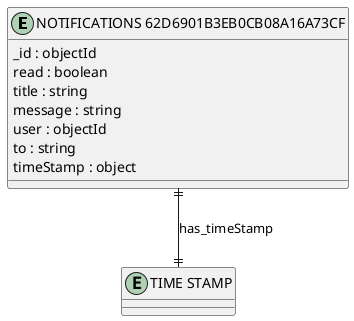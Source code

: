 @startuml NOTIFICATIONS_62D6901B3EB0CB08A16A73CF_Diagram

entity "NOTIFICATIONS 62D6901B3EB0CB08A16A73CF" as NOTIFICATIONS_62D6901B3EB0CB08A16A73CF {
  _id : objectId
  read : boolean
  title : string
  message : string
  user : objectId
  to : string
  timeStamp : object
}

entity "TIME STAMP" as TIME_STAMP {
}

' // Relationships
NOTIFICATIONS_62D6901B3EB0CB08A16A73CF ||--|| TIME_STAMP : has_timeStamp
@enduml